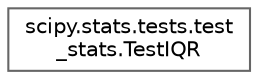 digraph "Graphical Class Hierarchy"
{
 // LATEX_PDF_SIZE
  bgcolor="transparent";
  edge [fontname=Helvetica,fontsize=10,labelfontname=Helvetica,labelfontsize=10];
  node [fontname=Helvetica,fontsize=10,shape=box,height=0.2,width=0.4];
  rankdir="LR";
  Node0 [id="Node000000",label="scipy.stats.tests.test\l_stats.TestIQR",height=0.2,width=0.4,color="grey40", fillcolor="white", style="filled",URL="$d9/d5c/classscipy_1_1stats_1_1tests_1_1test__stats_1_1TestIQR.html",tooltip=" "];
}
